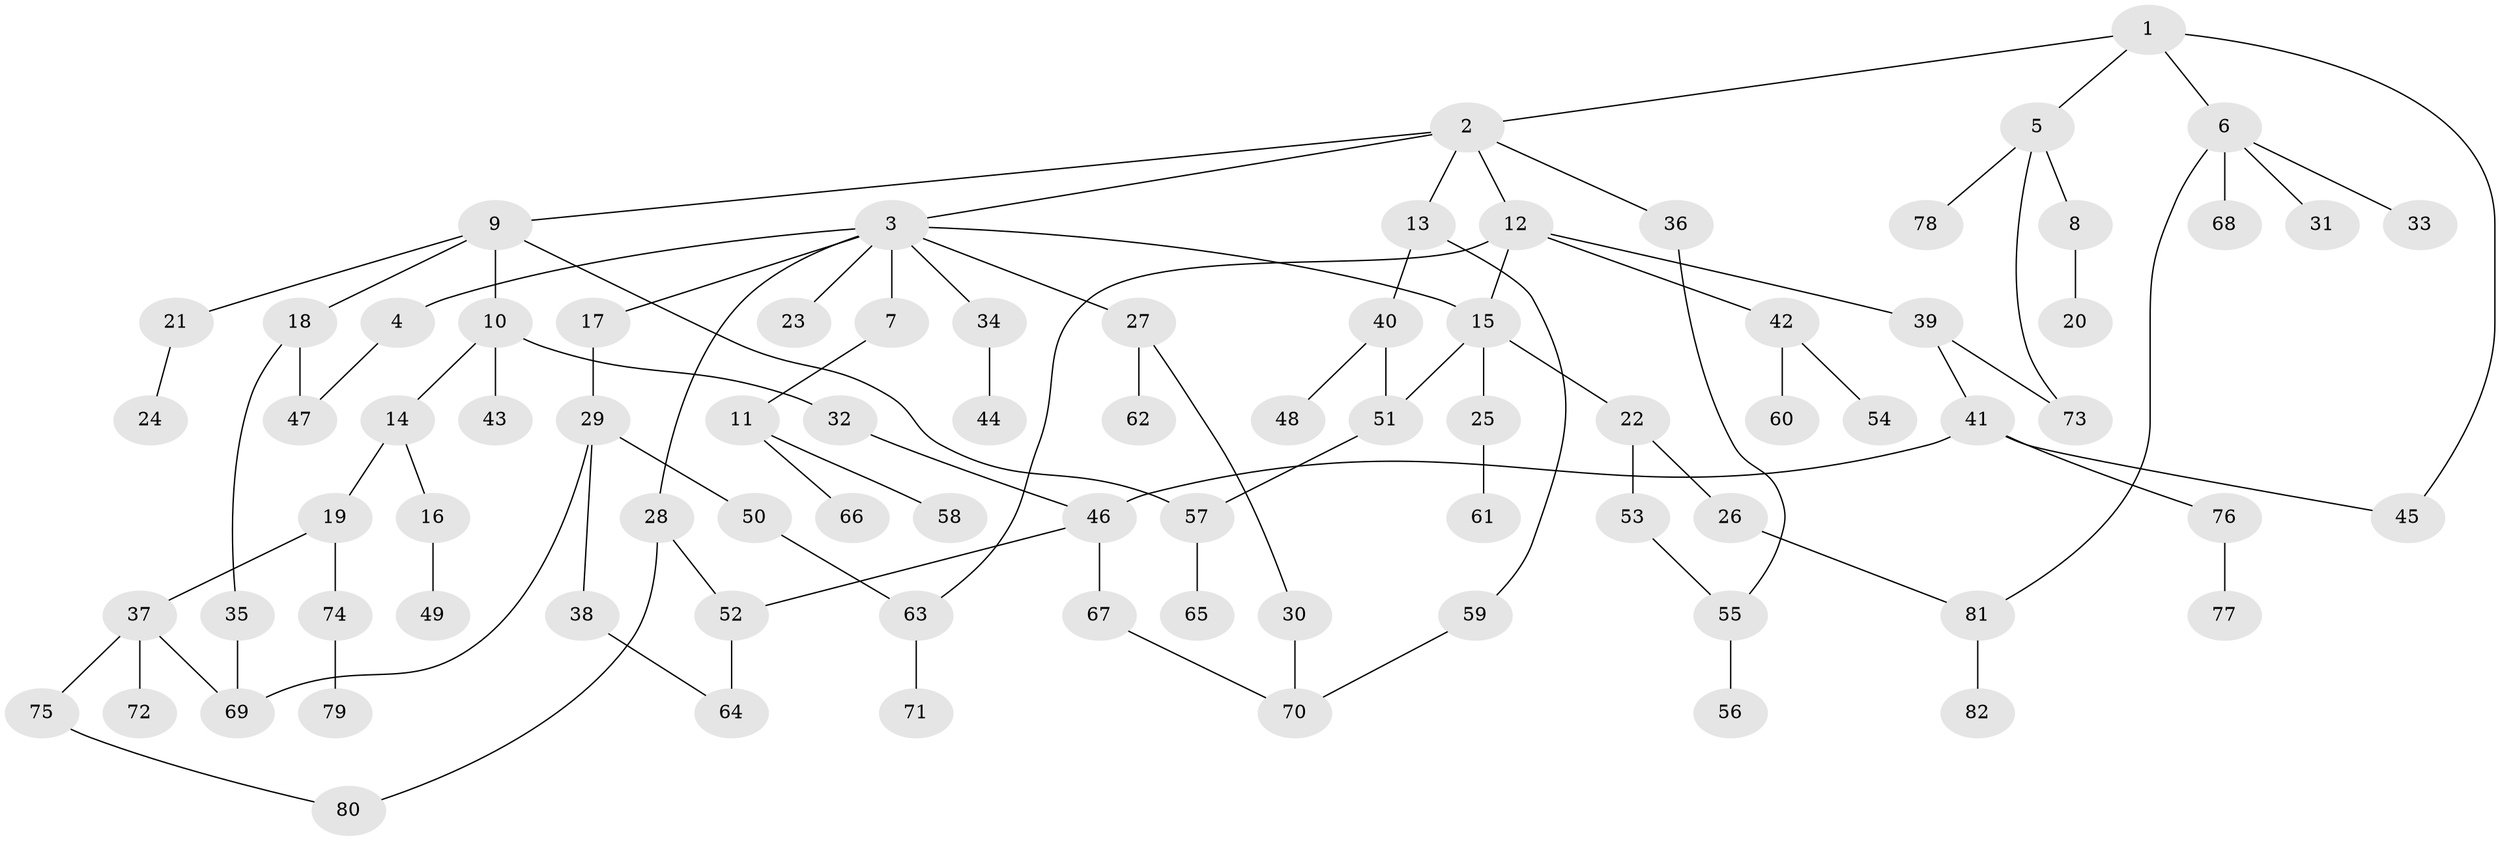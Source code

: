 // Generated by graph-tools (version 1.1) at 2025/34/03/09/25 02:34:10]
// undirected, 82 vertices, 98 edges
graph export_dot {
graph [start="1"]
  node [color=gray90,style=filled];
  1;
  2;
  3;
  4;
  5;
  6;
  7;
  8;
  9;
  10;
  11;
  12;
  13;
  14;
  15;
  16;
  17;
  18;
  19;
  20;
  21;
  22;
  23;
  24;
  25;
  26;
  27;
  28;
  29;
  30;
  31;
  32;
  33;
  34;
  35;
  36;
  37;
  38;
  39;
  40;
  41;
  42;
  43;
  44;
  45;
  46;
  47;
  48;
  49;
  50;
  51;
  52;
  53;
  54;
  55;
  56;
  57;
  58;
  59;
  60;
  61;
  62;
  63;
  64;
  65;
  66;
  67;
  68;
  69;
  70;
  71;
  72;
  73;
  74;
  75;
  76;
  77;
  78;
  79;
  80;
  81;
  82;
  1 -- 2;
  1 -- 5;
  1 -- 6;
  1 -- 45;
  2 -- 3;
  2 -- 9;
  2 -- 12;
  2 -- 13;
  2 -- 36;
  3 -- 4;
  3 -- 7;
  3 -- 17;
  3 -- 23;
  3 -- 27;
  3 -- 28;
  3 -- 34;
  3 -- 15;
  4 -- 47;
  5 -- 8;
  5 -- 78;
  5 -- 73;
  6 -- 31;
  6 -- 33;
  6 -- 68;
  6 -- 81;
  7 -- 11;
  8 -- 20;
  9 -- 10;
  9 -- 18;
  9 -- 21;
  9 -- 57;
  10 -- 14;
  10 -- 32;
  10 -- 43;
  11 -- 58;
  11 -- 66;
  12 -- 15;
  12 -- 39;
  12 -- 42;
  12 -- 63;
  13 -- 40;
  13 -- 59;
  14 -- 16;
  14 -- 19;
  15 -- 22;
  15 -- 25;
  15 -- 51;
  16 -- 49;
  17 -- 29;
  18 -- 35;
  18 -- 47;
  19 -- 37;
  19 -- 74;
  21 -- 24;
  22 -- 26;
  22 -- 53;
  25 -- 61;
  26 -- 81;
  27 -- 30;
  27 -- 62;
  28 -- 80;
  28 -- 52;
  29 -- 38;
  29 -- 50;
  29 -- 69;
  30 -- 70;
  32 -- 46;
  34 -- 44;
  35 -- 69;
  36 -- 55;
  37 -- 72;
  37 -- 75;
  37 -- 69;
  38 -- 64;
  39 -- 41;
  39 -- 73;
  40 -- 48;
  40 -- 51;
  41 -- 45;
  41 -- 46;
  41 -- 76;
  42 -- 54;
  42 -- 60;
  46 -- 52;
  46 -- 67;
  50 -- 63;
  51 -- 57;
  52 -- 64;
  53 -- 55;
  55 -- 56;
  57 -- 65;
  59 -- 70;
  63 -- 71;
  67 -- 70;
  74 -- 79;
  75 -- 80;
  76 -- 77;
  81 -- 82;
}
